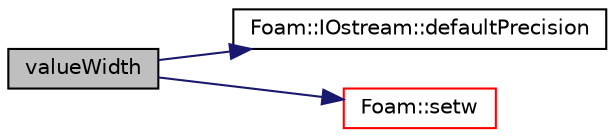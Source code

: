 digraph "valueWidth"
{
  bgcolor="transparent";
  edge [fontname="Helvetica",fontsize="10",labelfontname="Helvetica",labelfontsize="10"];
  node [fontname="Helvetica",fontsize="10",shape=record];
  rankdir="LR";
  Node79 [label="valueWidth",height=0.2,width=0.4,color="black", fillcolor="grey75", style="filled", fontcolor="black"];
  Node79 -> Node80 [color="midnightblue",fontsize="10",style="solid",fontname="Helvetica"];
  Node80 [label="Foam::IOstream::defaultPrecision",height=0.2,width=0.4,color="black",URL="$a27333.html#a90f508fef73438f120430ecacd3a603b",tooltip="Return the default precision. "];
  Node79 -> Node81 [color="midnightblue",fontsize="10",style="solid",fontname="Helvetica"];
  Node81 [label="Foam::setw",height=0.2,width=0.4,color="red",URL="$a21851.html#a3318127f6f23246407ca749a0a0ea03c"];
}
